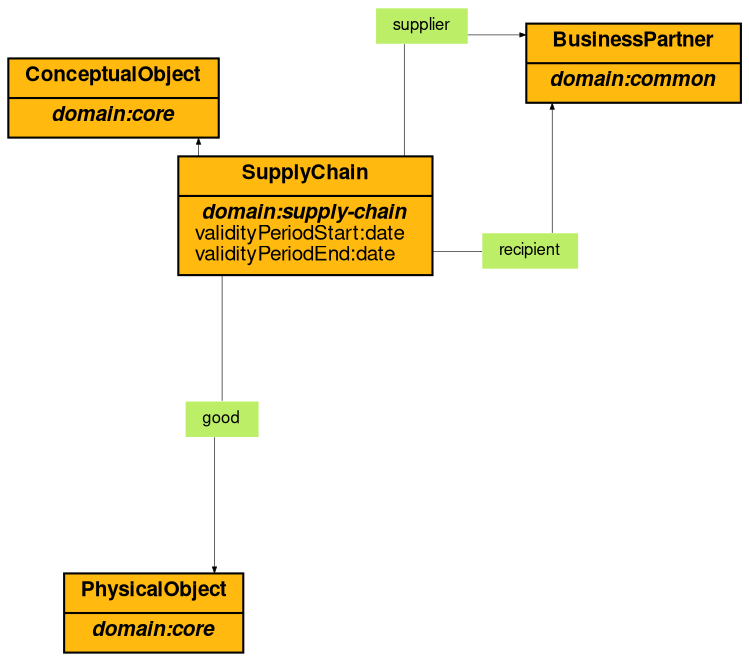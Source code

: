 digraph "supply-chain_ontology" {
	graph [fontname="Helvetica,Arial,sans-serif" fontsize=10 layout=neato overlap=false splines=ortho]
	node [fillcolor=darkgoldenrod1 fontname="Helvetica,Arial,sans-serif" fontsize=10 shape=record]
	edge [arrowsize=0.3 fontname="Helvetica,Arial,sans-serif" fontsize=10 penwidth=0.3]
	ConceptualObject [label=<{<b>ConceptualObject</b> | <i><b> domain:core</b></i> <br align="left"/>}> style=filled]
	PhysicalObject [label=<{<b>PhysicalObject</b> | <i><b> domain:core</b></i> <br align="left"/>}> style=filled]
	BusinessPartner [label=<{<b>BusinessPartner</b> | <i><b> domain:common</b></i> <br align="left"/>}> style=filled]
	SupplyChain [label=<{<b>SupplyChain</b> | <i><b> domain:supply-chain</b></i> <br align="left"/>validityPeriodStart:date<br align="left"/>validityPeriodEnd:date<br align="left"/>}> style=filled]
	supplier [label=supplier fillcolor=darkolivegreen2 fontsize=8 height=0 shape=plaintext style=filled width=0]
	recipient [label=recipient fillcolor=darkolivegreen2 fontsize=8 height=0 shape=plaintext style=filled width=0]
	good [label=good fillcolor=darkolivegreen2 fontsize=8 height=0 shape=plaintext style=filled width=0]
	SupplyChain -> supplier [arrowhead=none]
	supplier -> BusinessPartner
	SupplyChain -> recipient [arrowhead=none]
	recipient -> BusinessPartner
	SupplyChain -> good [arrowhead=none]
	good -> PhysicalObject
	SupplyChain -> ConceptualObject [style=dashed]
}
